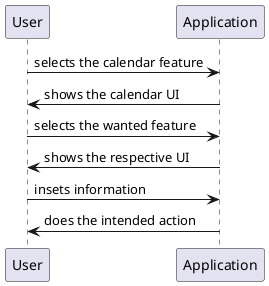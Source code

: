 /**
 * @startuml
 * User -> Application : selects the calendar feature
 * Application -> User : shows the calendar UI
 * User -> Application : selects the wanted feature
 * Application -> User : shows the respective UI
 * User -> Application : insets information
 * Application -> User : does the intended action
 * @enduml
 */

